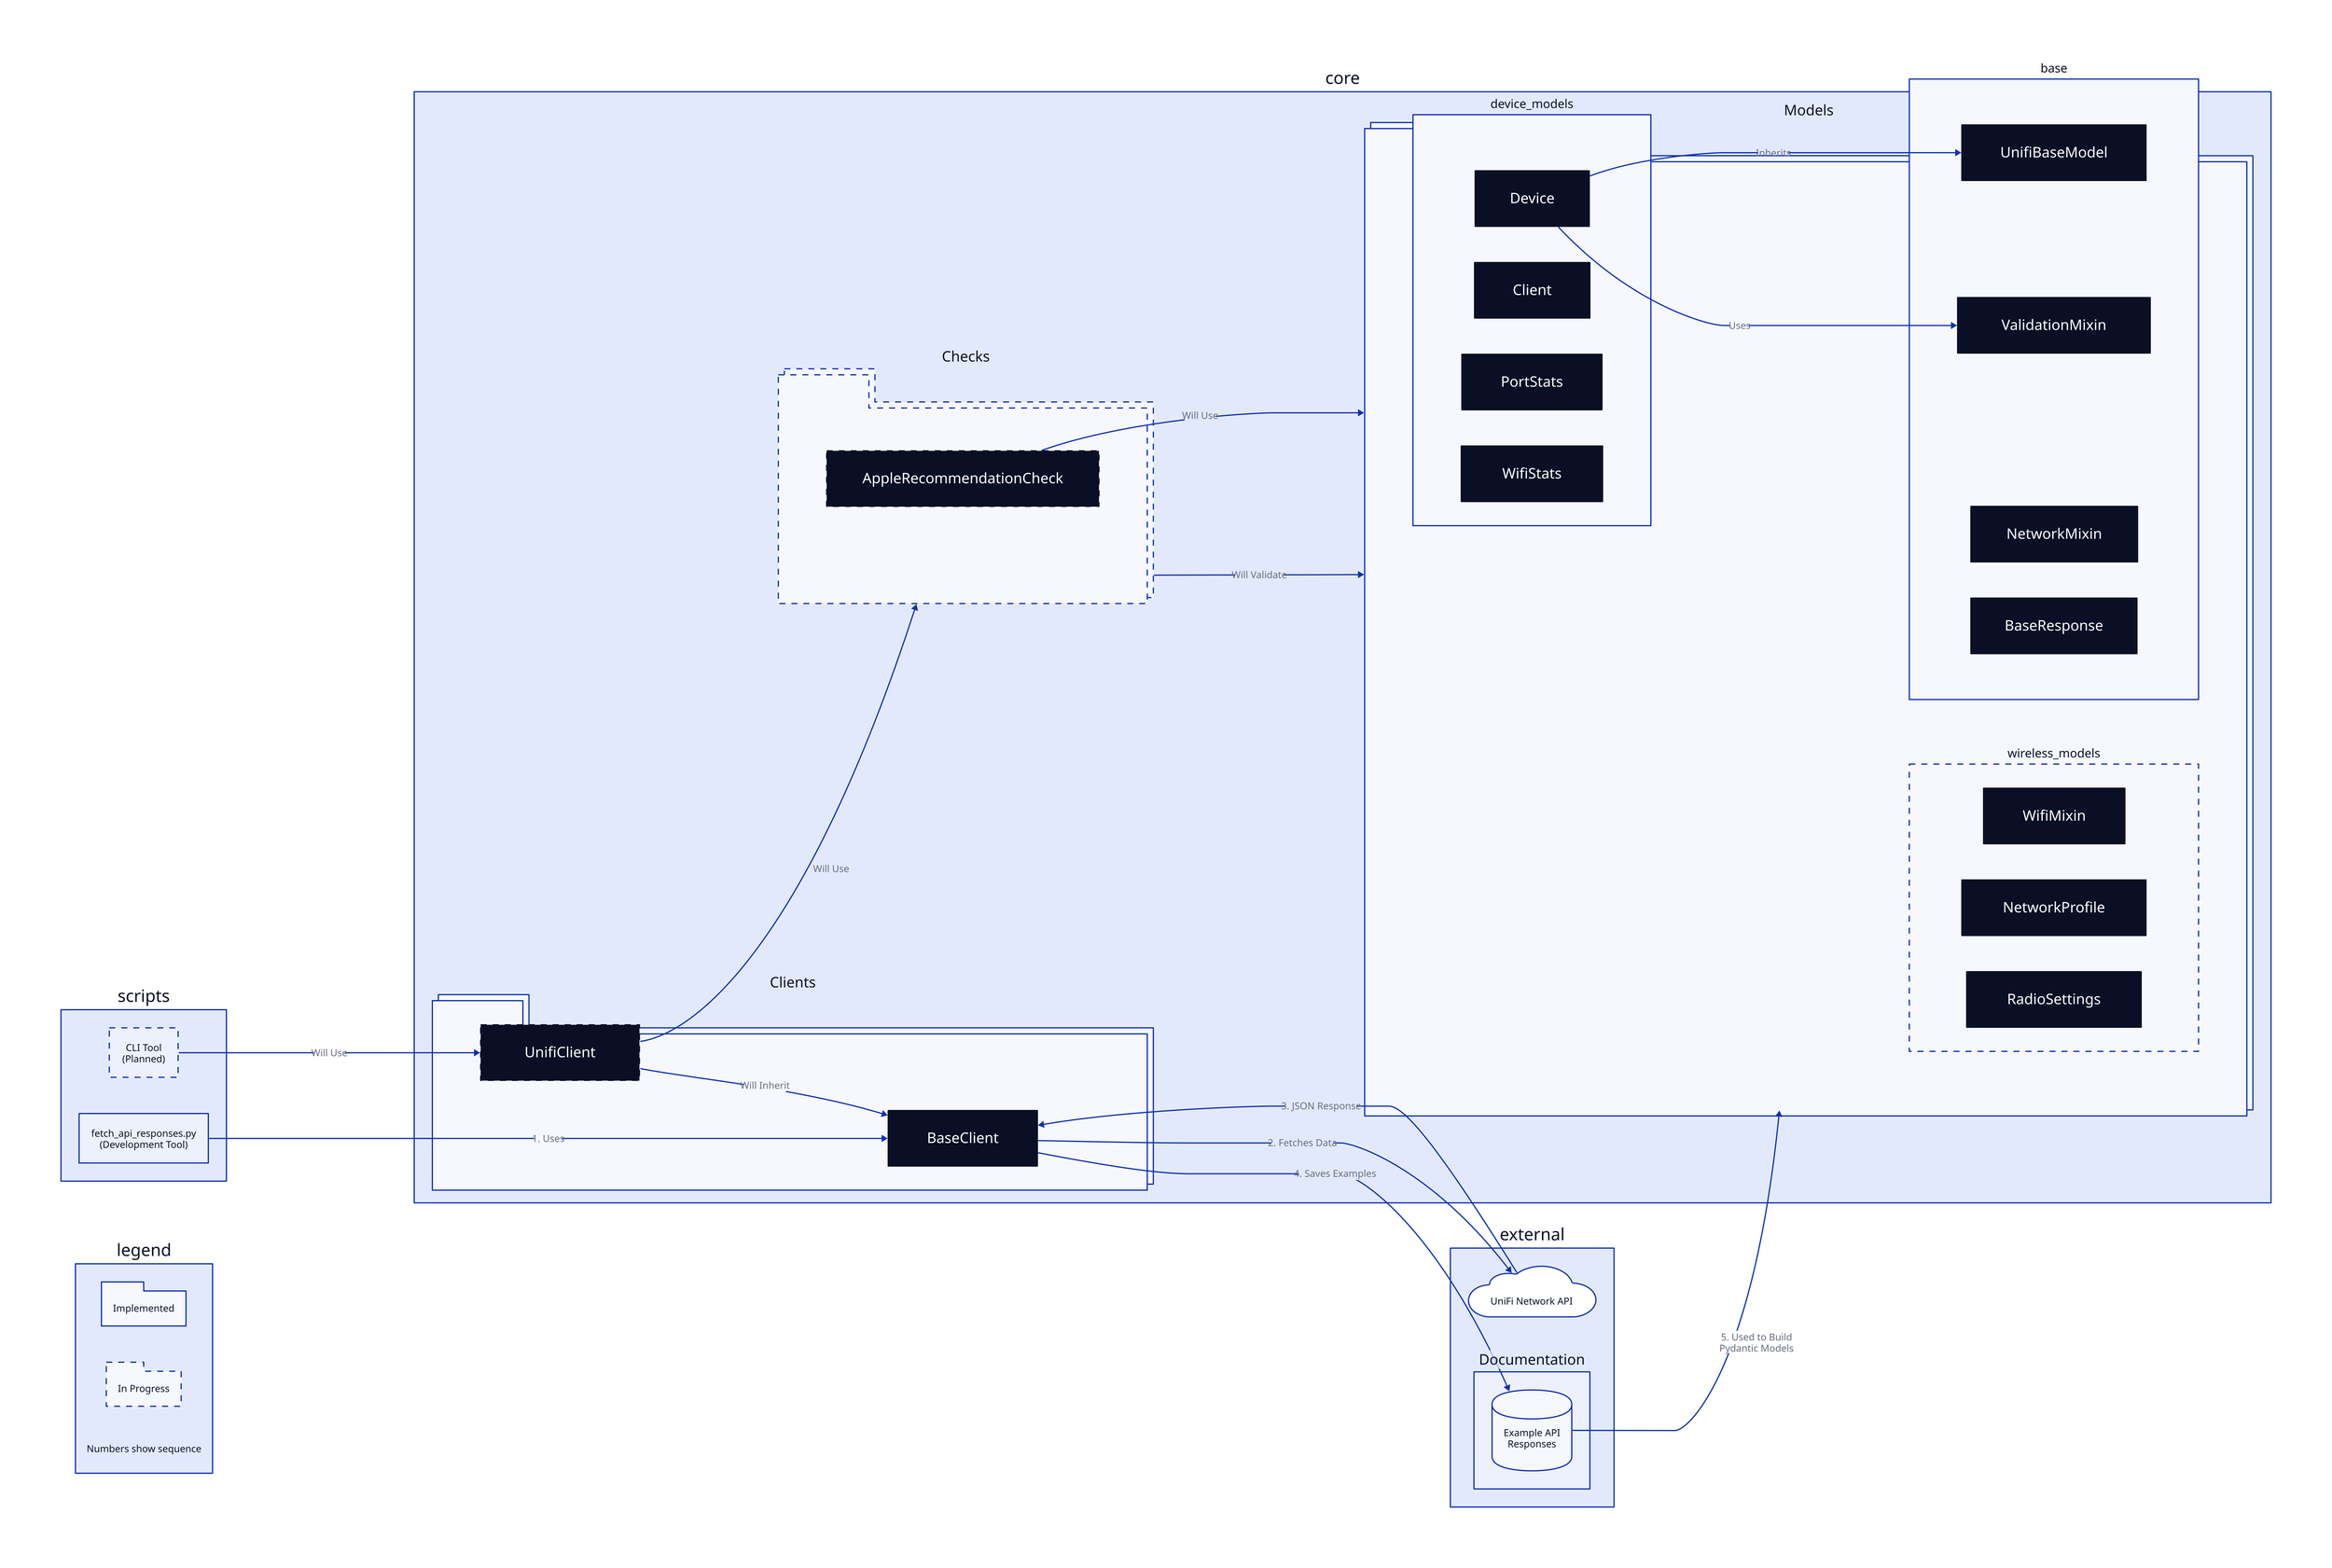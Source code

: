 direction: right

# Core Components
core: {
  models: Models {
    shape: package
    style.multiple: true

    base: {
      UnifiBaseModel: {
        shape: class
      }
      ValidationMixin: {
        shape: class
      }
      NetworkMixin: {
        shape: class
      }
      BaseResponse: {
        shape: class
      }
    }

    device_models: {
      Device: {
        shape: class
      }
      Client: {
        shape: class
      }
      PortStats: {
        shape: class
      }
      WifiStats: {
        shape: class
      }
    }

    wireless_models: {
      style.stroke-dash: 5
      WifiMixin: {
        shape: class
      }
      NetworkProfile: {
        shape: class
      }
      RadioSettings: {
        shape: class
      }
    }
  }

  clients: Clients {
    shape: package
    style.multiple: true

    BaseClient: {
      shape: class
    }
    UnifiClient: {
      shape: class
      style.stroke-dash: 5
    }
  }

  checks: Checks {
    shape: package
    style.multiple: true
    style.stroke-dash: 5

    AppleRecommendationCheck: {
      shape: class
      style.stroke-dash: 5
    }
  }
}

# Entry Points and Scripts
scripts: {
  fetch_api_responses: {
    shape: rectangle
    label: "fetch_api_responses.py\n(Development Tool)"
  }

  future_cli: {
    shape: rectangle
    style.stroke-dash: 5
    label: "CLI Tool\n(Planned)"
  }
}

# External Systems
external: {
  UniFi Network API: {
    shape: cloud
  }

  docs: Documentation {
    api_responses: {
      shape: cylinder
      label: "Example API\nResponses"
    }
  }
}

# Data Flow
scripts.fetch_api_responses -> core.clients.BaseClient: "1. Uses"
core.clients.BaseClient -> external.UniFi Network API: "2. Fetches Data"
external.UniFi Network API -> core.clients.BaseClient: "3. JSON Response"
core.clients.BaseClient -> external.docs.api_responses: "4. Saves Examples"
external.docs.api_responses -> core.models: "5. Used to Build\nPydantic Models"

# Inheritance and Usage
core.models.base.UnifiBaseModel <- core.models.device_models.Device: Inherits
core.models.base.ValidationMixin <- core.models.device_models.Device: Uses
core.clients.BaseClient <- core.clients.UnifiClient: "Will Inherit"
core.models <- core.checks.AppleRecommendationCheck: "Will Use"

# Future Flow
scripts.future_cli -> core.clients.UnifiClient: "Will Use"
core.clients.UnifiClient -> core.checks: "Will Use"
core.checks -> core.models: "Will Validate"

# Legend
legend: {
  Implemented: {
    shape: package
  }
  In Progress: {
    shape: package
    style.stroke-dash: 5
  }
  Data Flow: {
    shape: text
    label: "Numbers show sequence"
  }
}

